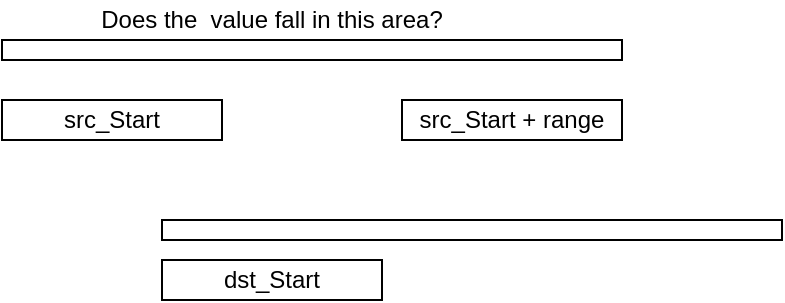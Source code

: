 <mxfile version="26.0.11">
  <diagram name="Page-1" id="mvN3Fo1kbd8ghU0ybUim">
    <mxGraphModel dx="732" dy="421" grid="1" gridSize="10" guides="1" tooltips="1" connect="1" arrows="1" fold="1" page="1" pageScale="1" pageWidth="850" pageHeight="1100" math="0" shadow="0">
      <root>
        <mxCell id="0" />
        <mxCell id="1" parent="0" />
        <mxCell id="xgDFuagY5n8pahaOMB0h-1" value="src_Start" style="rounded=0;whiteSpace=wrap;html=1;" vertex="1" parent="1">
          <mxGeometry x="160" y="100" width="110" height="20" as="geometry" />
        </mxCell>
        <mxCell id="xgDFuagY5n8pahaOMB0h-2" value="dst_Start" style="rounded=0;whiteSpace=wrap;html=1;" vertex="1" parent="1">
          <mxGeometry x="240" y="180" width="110" height="20" as="geometry" />
        </mxCell>
        <mxCell id="xgDFuagY5n8pahaOMB0h-3" value="src_Start + range" style="rounded=0;whiteSpace=wrap;html=1;" vertex="1" parent="1">
          <mxGeometry x="360" y="100" width="110" height="20" as="geometry" />
        </mxCell>
        <mxCell id="xgDFuagY5n8pahaOMB0h-4" value="" style="rounded=0;whiteSpace=wrap;html=1;" vertex="1" parent="1">
          <mxGeometry x="160" y="70" width="310" height="10" as="geometry" />
        </mxCell>
        <mxCell id="xgDFuagY5n8pahaOMB0h-5" value="Does the&amp;nbsp; value fall in this area?" style="text;html=1;align=center;verticalAlign=middle;whiteSpace=wrap;rounded=0;" vertex="1" parent="1">
          <mxGeometry x="180" y="50" width="230" height="20" as="geometry" />
        </mxCell>
        <mxCell id="xgDFuagY5n8pahaOMB0h-6" value="" style="rounded=0;whiteSpace=wrap;html=1;" vertex="1" parent="1">
          <mxGeometry x="240" y="160" width="310" height="10" as="geometry" />
        </mxCell>
      </root>
    </mxGraphModel>
  </diagram>
</mxfile>
